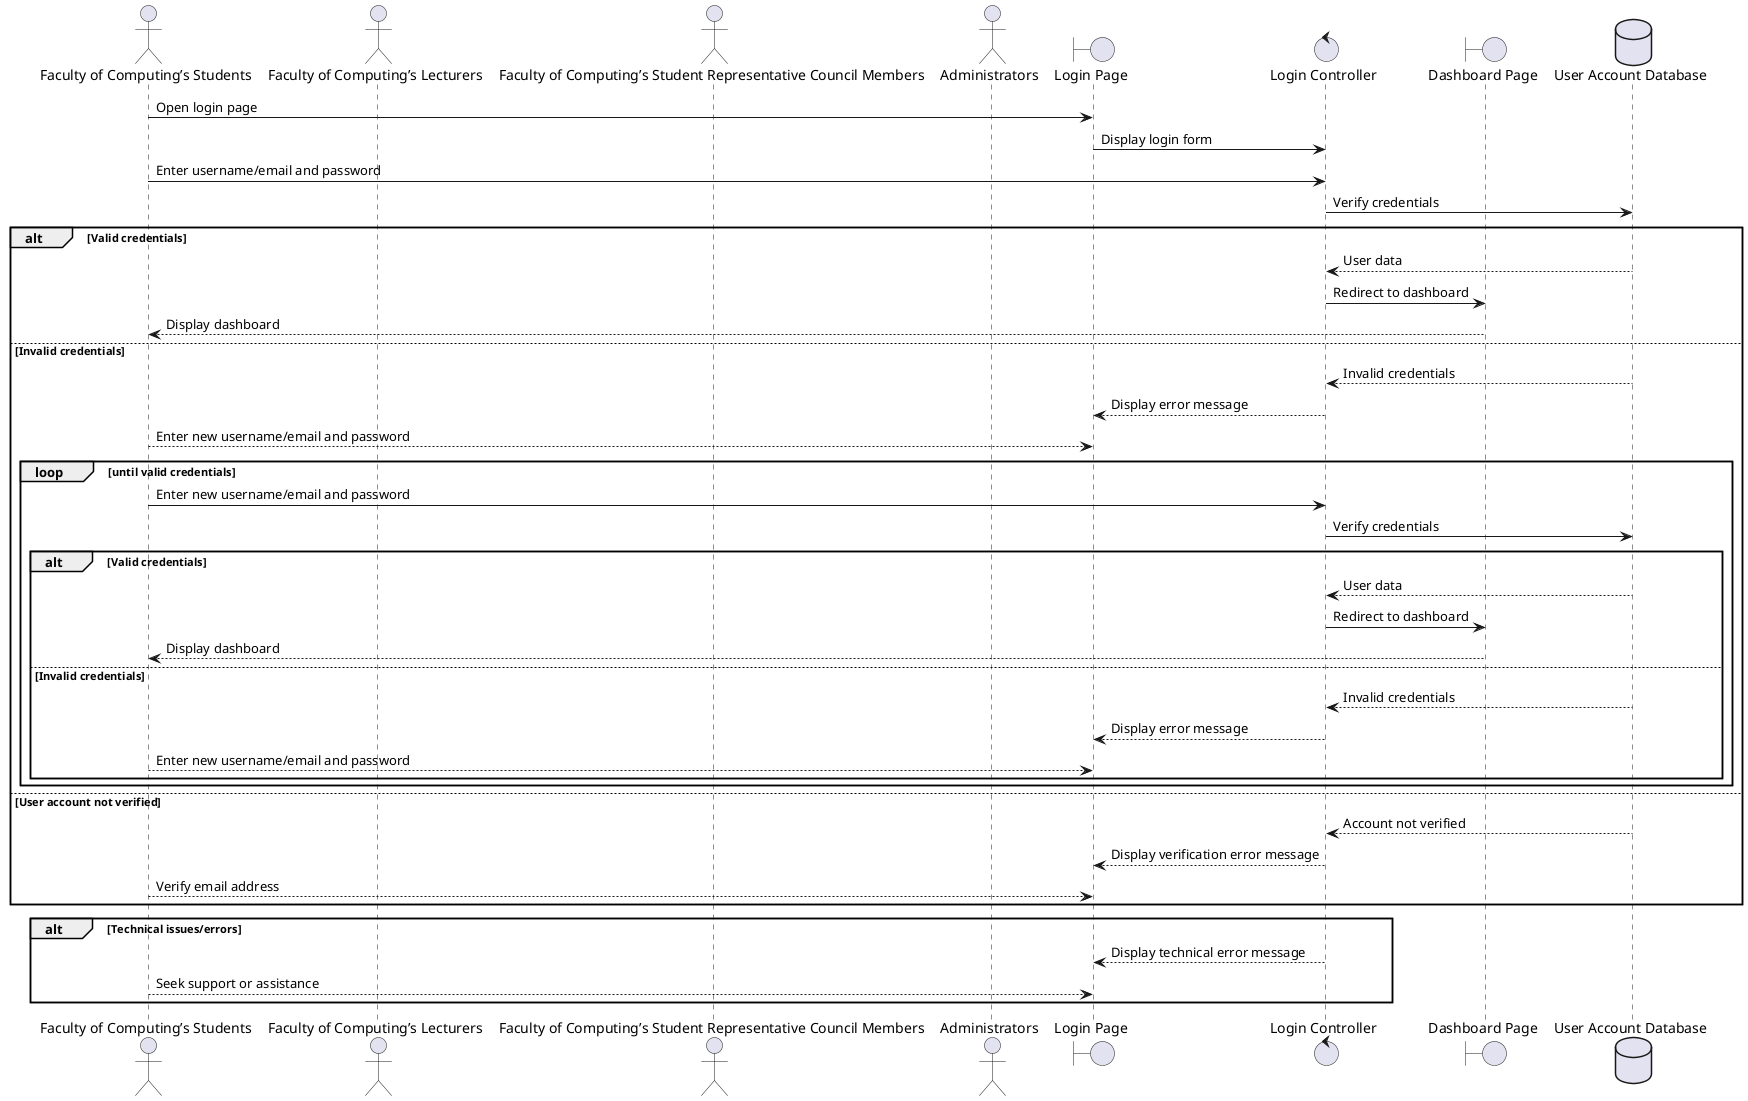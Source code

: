 @startuml
actor "Faculty of Computing’s Students" as Student
actor "Faculty of Computing’s Lecturers" as Lecturer
actor "Faculty of Computing’s Student Representative Council Members" as CouncilMember
actor Administrators as Admin

boundary "Login Page" as LoginPage
control "Login Controller" as LoginController
boundary "Dashboard Page" as DashboardPage
database "User Account Database" as UserDatabase

Student -> LoginPage: Open login page
LoginPage -> LoginController: Display login form
Student -> LoginController: Enter username/email and password
LoginController -> UserDatabase: Verify credentials
alt Valid credentials
    UserDatabase --> LoginController: User data
    LoginController -> DashboardPage: Redirect to dashboard
    DashboardPage --> Student: Display dashboard
else Invalid credentials
    UserDatabase --> LoginController: Invalid credentials
    LoginController --> LoginPage: Display error message
    Student --> LoginPage: Enter new username/email and password
    loop until valid credentials
        Student -> LoginController: Enter new username/email and password
        LoginController -> UserDatabase: Verify credentials
        alt Valid credentials
            UserDatabase --> LoginController: User data
            LoginController -> DashboardPage: Redirect to dashboard
            DashboardPage --> Student: Display dashboard
        else Invalid credentials
            UserDatabase --> LoginController: Invalid credentials
            LoginController --> LoginPage: Display error message
            Student --> LoginPage: Enter new username/email and password
        end
    end
else User account not verified
    UserDatabase --> LoginController: Account not verified
    LoginController --> LoginPage: Display verification error message
    Student --> LoginPage: Verify email address
end


alt Technical issues/errors
    LoginController --> LoginPage: Display technical error message
    Student --> LoginPage: Seek support or assistance
end
@enduml